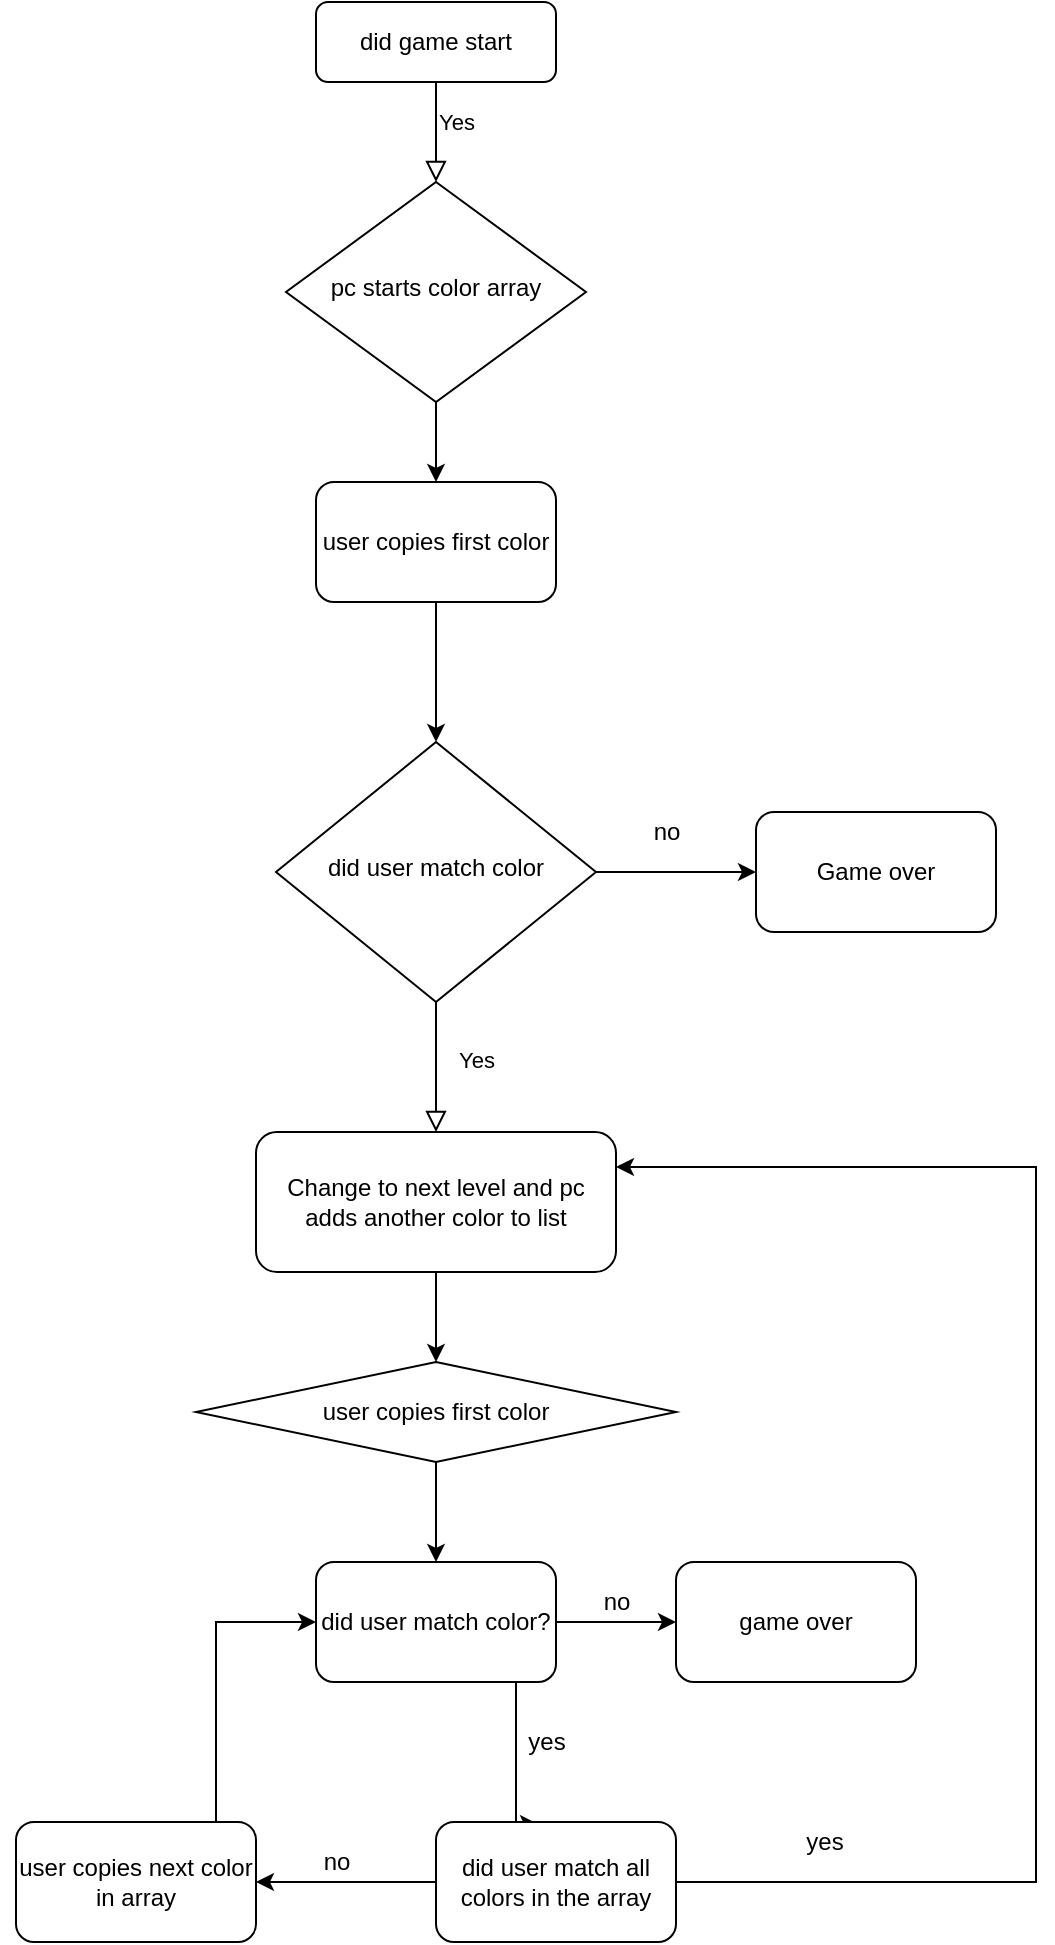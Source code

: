 <mxfile version="13.10.0" type="github">
  <diagram id="C5RBs43oDa-KdzZeNtuy" name="Page-1">
    <mxGraphModel dx="946" dy="587" grid="1" gridSize="10" guides="1" tooltips="1" connect="1" arrows="1" fold="1" page="1" pageScale="1" pageWidth="827" pageHeight="1169" math="0" shadow="0">
      <root>
        <mxCell id="WIyWlLk6GJQsqaUBKTNV-0" />
        <mxCell id="WIyWlLk6GJQsqaUBKTNV-1" parent="WIyWlLk6GJQsqaUBKTNV-0" />
        <mxCell id="WIyWlLk6GJQsqaUBKTNV-2" value="&lt;div&gt;Yes&lt;/div&gt;" style="rounded=0;html=1;jettySize=auto;orthogonalLoop=1;fontSize=11;endArrow=block;endFill=0;endSize=8;strokeWidth=1;shadow=0;labelBackgroundColor=none;edgeStyle=orthogonalEdgeStyle;" parent="WIyWlLk6GJQsqaUBKTNV-1" source="WIyWlLk6GJQsqaUBKTNV-3" target="WIyWlLk6GJQsqaUBKTNV-6" edge="1">
          <mxGeometry x="-0.2" y="10" relative="1" as="geometry">
            <mxPoint as="offset" />
          </mxGeometry>
        </mxCell>
        <mxCell id="WIyWlLk6GJQsqaUBKTNV-3" value="did game start" style="rounded=1;whiteSpace=wrap;html=1;fontSize=12;glass=0;strokeWidth=1;shadow=0;" parent="WIyWlLk6GJQsqaUBKTNV-1" vertex="1">
          <mxGeometry x="160" y="20" width="120" height="40" as="geometry" />
        </mxCell>
        <mxCell id="CumxrTTMAnW2C0QO2pIT-12" style="edgeStyle=orthogonalEdgeStyle;rounded=0;orthogonalLoop=1;jettySize=auto;html=1;exitX=0.5;exitY=1;exitDx=0;exitDy=0;entryX=0.5;entryY=0;entryDx=0;entryDy=0;" edge="1" parent="WIyWlLk6GJQsqaUBKTNV-1" source="WIyWlLk6GJQsqaUBKTNV-6" target="CumxrTTMAnW2C0QO2pIT-11">
          <mxGeometry relative="1" as="geometry" />
        </mxCell>
        <mxCell id="WIyWlLk6GJQsqaUBKTNV-6" value="pc starts color array" style="rhombus;whiteSpace=wrap;html=1;shadow=0;fontFamily=Helvetica;fontSize=12;align=center;strokeWidth=1;spacing=6;spacingTop=-4;" parent="WIyWlLk6GJQsqaUBKTNV-1" vertex="1">
          <mxGeometry x="145" y="110" width="150" height="110" as="geometry" />
        </mxCell>
        <mxCell id="WIyWlLk6GJQsqaUBKTNV-8" value="Yes" style="rounded=0;html=1;jettySize=auto;orthogonalLoop=1;fontSize=11;endArrow=block;endFill=0;endSize=8;strokeWidth=1;shadow=0;labelBackgroundColor=none;edgeStyle=orthogonalEdgeStyle;" parent="WIyWlLk6GJQsqaUBKTNV-1" source="WIyWlLk6GJQsqaUBKTNV-10" target="WIyWlLk6GJQsqaUBKTNV-11" edge="1">
          <mxGeometry x="-0.111" y="20" relative="1" as="geometry">
            <mxPoint as="offset" />
          </mxGeometry>
        </mxCell>
        <mxCell id="CumxrTTMAnW2C0QO2pIT-10" style="edgeStyle=orthogonalEdgeStyle;rounded=0;orthogonalLoop=1;jettySize=auto;html=1;exitX=1;exitY=0.5;exitDx=0;exitDy=0;entryX=0;entryY=0.5;entryDx=0;entryDy=0;" edge="1" parent="WIyWlLk6GJQsqaUBKTNV-1" source="WIyWlLk6GJQsqaUBKTNV-10" target="CumxrTTMAnW2C0QO2pIT-3">
          <mxGeometry relative="1" as="geometry" />
        </mxCell>
        <mxCell id="WIyWlLk6GJQsqaUBKTNV-10" value="did user match color" style="rhombus;whiteSpace=wrap;html=1;shadow=0;fontFamily=Helvetica;fontSize=12;align=center;strokeWidth=1;spacing=6;spacingTop=-4;" parent="WIyWlLk6GJQsqaUBKTNV-1" vertex="1">
          <mxGeometry x="140" y="390" width="160" height="130" as="geometry" />
        </mxCell>
        <mxCell id="CumxrTTMAnW2C0QO2pIT-14" style="edgeStyle=orthogonalEdgeStyle;rounded=0;orthogonalLoop=1;jettySize=auto;html=1;exitX=0.5;exitY=1;exitDx=0;exitDy=0;" edge="1" parent="WIyWlLk6GJQsqaUBKTNV-1" source="WIyWlLk6GJQsqaUBKTNV-11" target="CumxrTTMAnW2C0QO2pIT-15">
          <mxGeometry relative="1" as="geometry">
            <mxPoint x="220" y="890" as="targetPoint" />
          </mxGeometry>
        </mxCell>
        <mxCell id="WIyWlLk6GJQsqaUBKTNV-11" value="Change to next level and pc adds another color to list" style="rounded=1;whiteSpace=wrap;html=1;fontSize=12;glass=0;strokeWidth=1;shadow=0;" parent="WIyWlLk6GJQsqaUBKTNV-1" vertex="1">
          <mxGeometry x="130" y="585" width="180" height="70" as="geometry" />
        </mxCell>
        <mxCell id="CumxrTTMAnW2C0QO2pIT-3" value="Game over" style="rounded=1;whiteSpace=wrap;html=1;" vertex="1" parent="WIyWlLk6GJQsqaUBKTNV-1">
          <mxGeometry x="380" y="425" width="120" height="60" as="geometry" />
        </mxCell>
        <mxCell id="CumxrTTMAnW2C0QO2pIT-4" value="no" style="text;html=1;align=center;verticalAlign=middle;resizable=0;points=[];autosize=1;" vertex="1" parent="WIyWlLk6GJQsqaUBKTNV-1">
          <mxGeometry x="320" y="425" width="30" height="20" as="geometry" />
        </mxCell>
        <mxCell id="CumxrTTMAnW2C0QO2pIT-13" style="edgeStyle=orthogonalEdgeStyle;rounded=0;orthogonalLoop=1;jettySize=auto;html=1;exitX=0.5;exitY=1;exitDx=0;exitDy=0;entryX=0.5;entryY=0;entryDx=0;entryDy=0;" edge="1" parent="WIyWlLk6GJQsqaUBKTNV-1" source="CumxrTTMAnW2C0QO2pIT-11" target="WIyWlLk6GJQsqaUBKTNV-10">
          <mxGeometry relative="1" as="geometry" />
        </mxCell>
        <mxCell id="CumxrTTMAnW2C0QO2pIT-11" value="user copies first color" style="rounded=1;whiteSpace=wrap;html=1;" vertex="1" parent="WIyWlLk6GJQsqaUBKTNV-1">
          <mxGeometry x="160" y="260" width="120" height="60" as="geometry" />
        </mxCell>
        <mxCell id="CumxrTTMAnW2C0QO2pIT-16" style="edgeStyle=orthogonalEdgeStyle;rounded=0;orthogonalLoop=1;jettySize=auto;html=1;exitX=0.5;exitY=1;exitDx=0;exitDy=0;" edge="1" parent="WIyWlLk6GJQsqaUBKTNV-1" source="CumxrTTMAnW2C0QO2pIT-15" target="CumxrTTMAnW2C0QO2pIT-17">
          <mxGeometry relative="1" as="geometry">
            <mxPoint x="220" y="960" as="targetPoint" />
          </mxGeometry>
        </mxCell>
        <mxCell id="CumxrTTMAnW2C0QO2pIT-15" value="user copies first color" style="rhombus;whiteSpace=wrap;html=1;" vertex="1" parent="WIyWlLk6GJQsqaUBKTNV-1">
          <mxGeometry x="100" y="700" width="240" height="50" as="geometry" />
        </mxCell>
        <mxCell id="CumxrTTMAnW2C0QO2pIT-18" style="edgeStyle=orthogonalEdgeStyle;rounded=0;orthogonalLoop=1;jettySize=auto;html=1;exitX=0.5;exitY=1;exitDx=0;exitDy=0;entryX=0.425;entryY=0.017;entryDx=0;entryDy=0;entryPerimeter=0;" edge="1" parent="WIyWlLk6GJQsqaUBKTNV-1" source="CumxrTTMAnW2C0QO2pIT-17" target="CumxrTTMAnW2C0QO2pIT-25">
          <mxGeometry relative="1" as="geometry">
            <mxPoint x="220" y="930" as="targetPoint" />
            <Array as="points">
              <mxPoint x="260" y="860" />
              <mxPoint x="260" y="931" />
            </Array>
          </mxGeometry>
        </mxCell>
        <mxCell id="CumxrTTMAnW2C0QO2pIT-19" style="edgeStyle=orthogonalEdgeStyle;rounded=0;orthogonalLoop=1;jettySize=auto;html=1;exitX=1;exitY=0.5;exitDx=0;exitDy=0;" edge="1" parent="WIyWlLk6GJQsqaUBKTNV-1" source="CumxrTTMAnW2C0QO2pIT-17" target="CumxrTTMAnW2C0QO2pIT-20">
          <mxGeometry relative="1" as="geometry">
            <mxPoint x="350" y="830" as="targetPoint" />
          </mxGeometry>
        </mxCell>
        <mxCell id="CumxrTTMAnW2C0QO2pIT-17" value="did user match color?" style="rounded=1;whiteSpace=wrap;html=1;" vertex="1" parent="WIyWlLk6GJQsqaUBKTNV-1">
          <mxGeometry x="160" y="800" width="120" height="60" as="geometry" />
        </mxCell>
        <mxCell id="CumxrTTMAnW2C0QO2pIT-20" value="game over" style="rounded=1;whiteSpace=wrap;html=1;" vertex="1" parent="WIyWlLk6GJQsqaUBKTNV-1">
          <mxGeometry x="340" y="800" width="120" height="60" as="geometry" />
        </mxCell>
        <mxCell id="CumxrTTMAnW2C0QO2pIT-21" value="no" style="text;html=1;align=center;verticalAlign=middle;resizable=0;points=[];autosize=1;" vertex="1" parent="WIyWlLk6GJQsqaUBKTNV-1">
          <mxGeometry x="295" y="810" width="30" height="20" as="geometry" />
        </mxCell>
        <mxCell id="CumxrTTMAnW2C0QO2pIT-22" value="yes" style="text;html=1;align=center;verticalAlign=middle;resizable=0;points=[];autosize=1;" vertex="1" parent="WIyWlLk6GJQsqaUBKTNV-1">
          <mxGeometry x="260" y="880" width="30" height="20" as="geometry" />
        </mxCell>
        <mxCell id="CumxrTTMAnW2C0QO2pIT-24" style="edgeStyle=orthogonalEdgeStyle;rounded=0;orthogonalLoop=1;jettySize=auto;html=1;exitX=0;exitY=0.5;exitDx=0;exitDy=0;entryX=0;entryY=0.5;entryDx=0;entryDy=0;" edge="1" parent="WIyWlLk6GJQsqaUBKTNV-1" source="CumxrTTMAnW2C0QO2pIT-23" target="CumxrTTMAnW2C0QO2pIT-17">
          <mxGeometry relative="1" as="geometry">
            <mxPoint x="90" y="820" as="targetPoint" />
            <Array as="points">
              <mxPoint x="110" y="960" />
              <mxPoint x="110" y="830" />
            </Array>
          </mxGeometry>
        </mxCell>
        <mxCell id="CumxrTTMAnW2C0QO2pIT-23" value="user copies next color in array" style="rounded=1;whiteSpace=wrap;html=1;" vertex="1" parent="WIyWlLk6GJQsqaUBKTNV-1">
          <mxGeometry x="10" y="930" width="120" height="60" as="geometry" />
        </mxCell>
        <mxCell id="CumxrTTMAnW2C0QO2pIT-26" style="edgeStyle=orthogonalEdgeStyle;rounded=0;orthogonalLoop=1;jettySize=auto;html=1;exitX=0;exitY=0.5;exitDx=0;exitDy=0;entryX=1;entryY=0.5;entryDx=0;entryDy=0;" edge="1" parent="WIyWlLk6GJQsqaUBKTNV-1" source="CumxrTTMAnW2C0QO2pIT-25" target="CumxrTTMAnW2C0QO2pIT-23">
          <mxGeometry relative="1" as="geometry" />
        </mxCell>
        <mxCell id="CumxrTTMAnW2C0QO2pIT-95" style="edgeStyle=orthogonalEdgeStyle;rounded=0;orthogonalLoop=1;jettySize=auto;html=1;exitX=1;exitY=0.5;exitDx=0;exitDy=0;entryX=1;entryY=0.25;entryDx=0;entryDy=0;" edge="1" parent="WIyWlLk6GJQsqaUBKTNV-1" source="CumxrTTMAnW2C0QO2pIT-25" target="WIyWlLk6GJQsqaUBKTNV-11">
          <mxGeometry relative="1" as="geometry">
            <mxPoint x="440" y="560" as="targetPoint" />
            <Array as="points">
              <mxPoint x="520" y="960" />
              <mxPoint x="520" y="603" />
            </Array>
          </mxGeometry>
        </mxCell>
        <mxCell id="CumxrTTMAnW2C0QO2pIT-25" value="did user match all colors in the array" style="rounded=1;whiteSpace=wrap;html=1;" vertex="1" parent="WIyWlLk6GJQsqaUBKTNV-1">
          <mxGeometry x="220" y="930" width="120" height="60" as="geometry" />
        </mxCell>
        <mxCell id="CumxrTTMAnW2C0QO2pIT-27" value="no" style="text;html=1;align=center;verticalAlign=middle;resizable=0;points=[];autosize=1;" vertex="1" parent="WIyWlLk6GJQsqaUBKTNV-1">
          <mxGeometry x="155" y="940" width="30" height="20" as="geometry" />
        </mxCell>
        <mxCell id="CumxrTTMAnW2C0QO2pIT-29" value="yes" style="text;html=1;align=center;verticalAlign=middle;resizable=0;points=[];autosize=1;" vertex="1" parent="WIyWlLk6GJQsqaUBKTNV-1">
          <mxGeometry x="399" y="930" width="30" height="20" as="geometry" />
        </mxCell>
      </root>
    </mxGraphModel>
  </diagram>
</mxfile>
